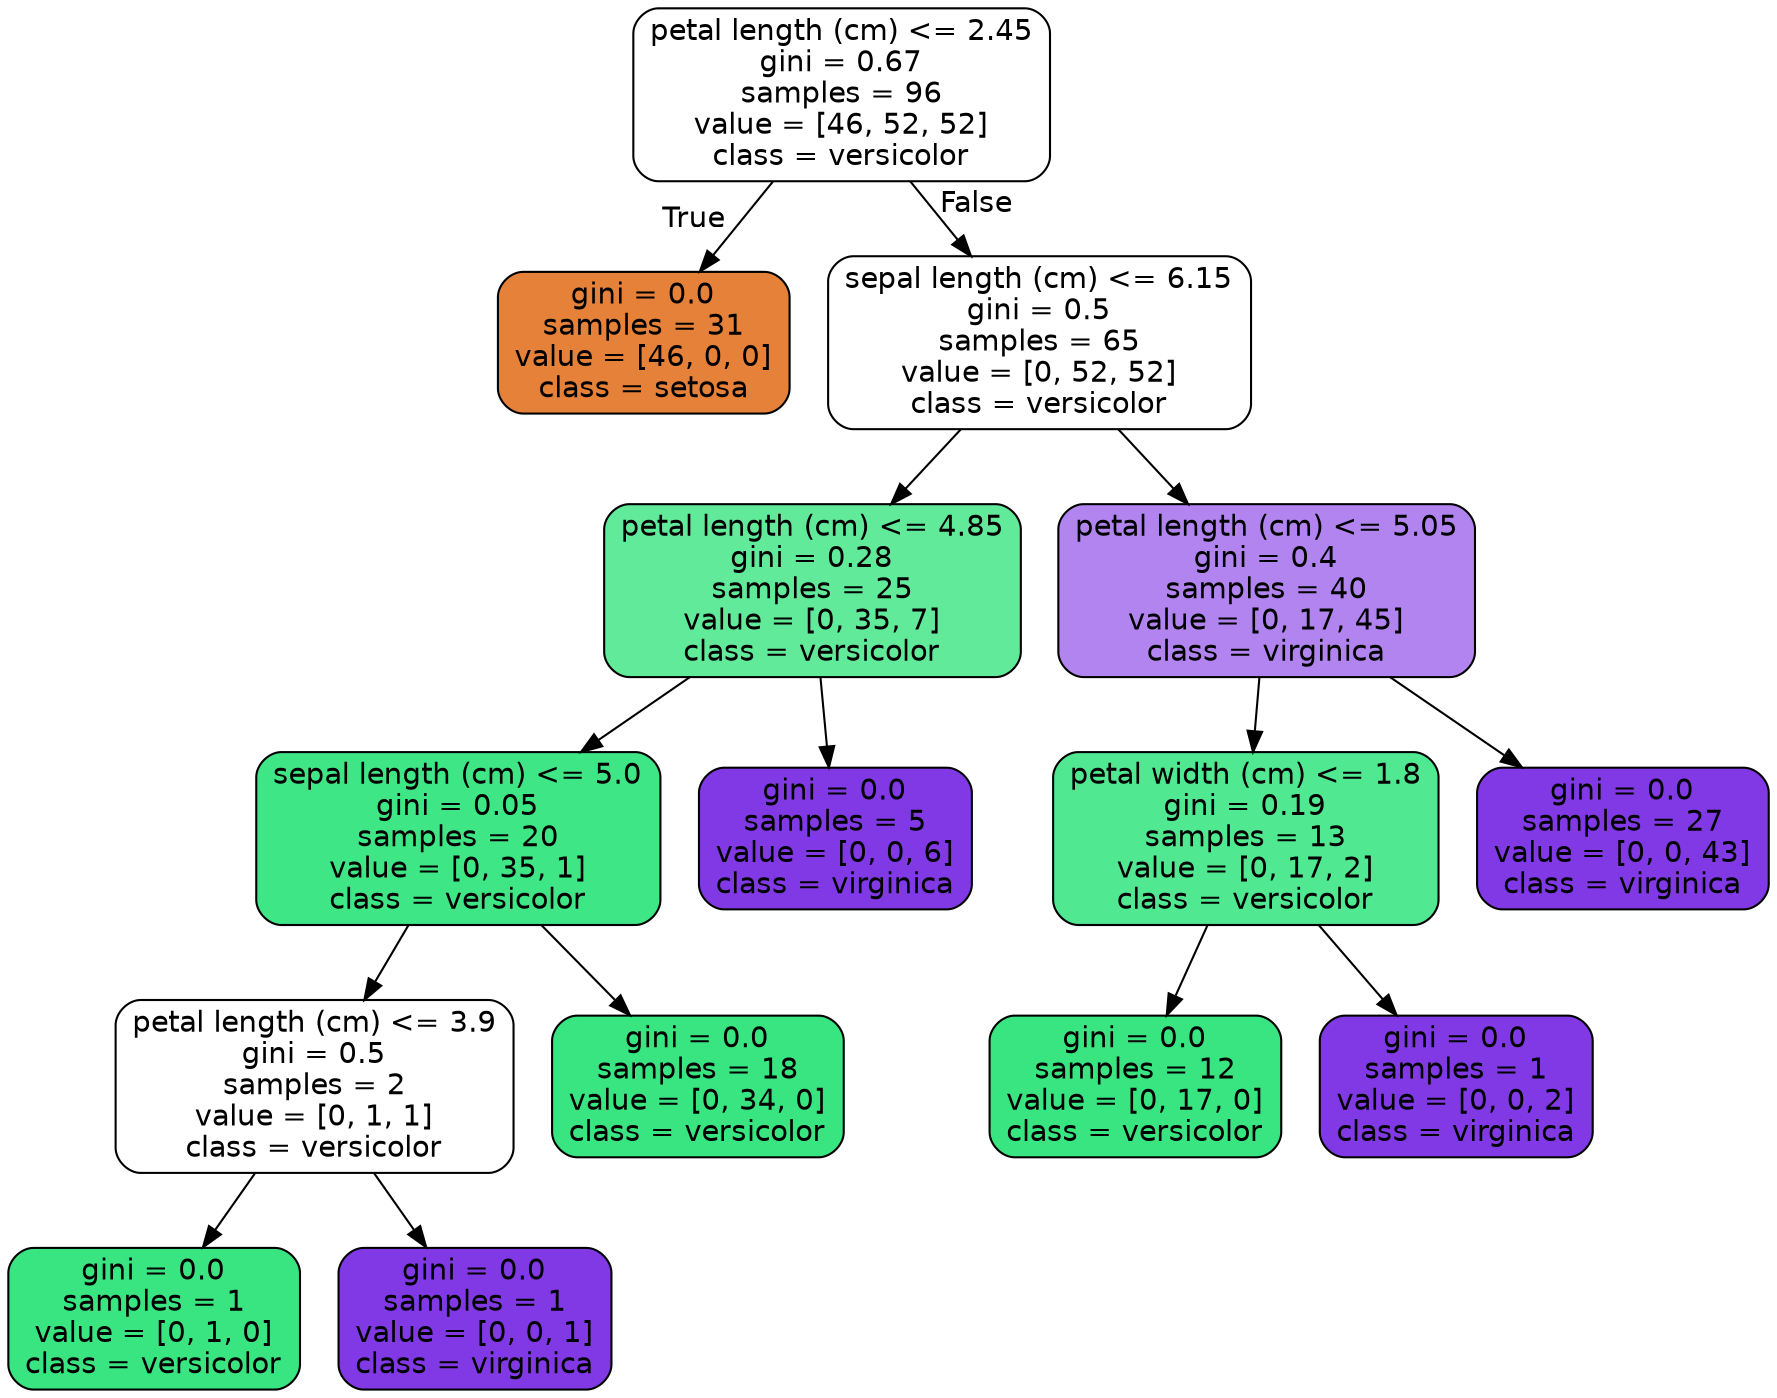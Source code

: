 digraph Tree {
node [shape=box, style="filled, rounded", color="black", fontname="helvetica"] ;
edge [fontname="helvetica"] ;
0 [label="petal length (cm) <= 2.45\ngini = 0.67\nsamples = 96\nvalue = [46, 52, 52]\nclass = versicolor", fillcolor="#ffffff"] ;
1 [label="gini = 0.0\nsamples = 31\nvalue = [46, 0, 0]\nclass = setosa", fillcolor="#e58139"] ;
0 -> 1 [labeldistance=2.5, labelangle=45, headlabel="True"] ;
2 [label="sepal length (cm) <= 6.15\ngini = 0.5\nsamples = 65\nvalue = [0, 52, 52]\nclass = versicolor", fillcolor="#ffffff"] ;
0 -> 2 [labeldistance=2.5, labelangle=-45, headlabel="False"] ;
3 [label="petal length (cm) <= 4.85\ngini = 0.28\nsamples = 25\nvalue = [0, 35, 7]\nclass = versicolor", fillcolor="#61ea9a"] ;
2 -> 3 ;
4 [label="sepal length (cm) <= 5.0\ngini = 0.05\nsamples = 20\nvalue = [0, 35, 1]\nclass = versicolor", fillcolor="#3fe685"] ;
3 -> 4 ;
5 [label="petal length (cm) <= 3.9\ngini = 0.5\nsamples = 2\nvalue = [0, 1, 1]\nclass = versicolor", fillcolor="#ffffff"] ;
4 -> 5 ;
6 [label="gini = 0.0\nsamples = 1\nvalue = [0, 1, 0]\nclass = versicolor", fillcolor="#39e581"] ;
5 -> 6 ;
7 [label="gini = 0.0\nsamples = 1\nvalue = [0, 0, 1]\nclass = virginica", fillcolor="#8139e5"] ;
5 -> 7 ;
8 [label="gini = 0.0\nsamples = 18\nvalue = [0, 34, 0]\nclass = versicolor", fillcolor="#39e581"] ;
4 -> 8 ;
9 [label="gini = 0.0\nsamples = 5\nvalue = [0, 0, 6]\nclass = virginica", fillcolor="#8139e5"] ;
3 -> 9 ;
10 [label="petal length (cm) <= 5.05\ngini = 0.4\nsamples = 40\nvalue = [0, 17, 45]\nclass = virginica", fillcolor="#b184ef"] ;
2 -> 10 ;
11 [label="petal width (cm) <= 1.8\ngini = 0.19\nsamples = 13\nvalue = [0, 17, 2]\nclass = versicolor", fillcolor="#50e890"] ;
10 -> 11 ;
12 [label="gini = 0.0\nsamples = 12\nvalue = [0, 17, 0]\nclass = versicolor", fillcolor="#39e581"] ;
11 -> 12 ;
13 [label="gini = 0.0\nsamples = 1\nvalue = [0, 0, 2]\nclass = virginica", fillcolor="#8139e5"] ;
11 -> 13 ;
14 [label="gini = 0.0\nsamples = 27\nvalue = [0, 0, 43]\nclass = virginica", fillcolor="#8139e5"] ;
10 -> 14 ;
}